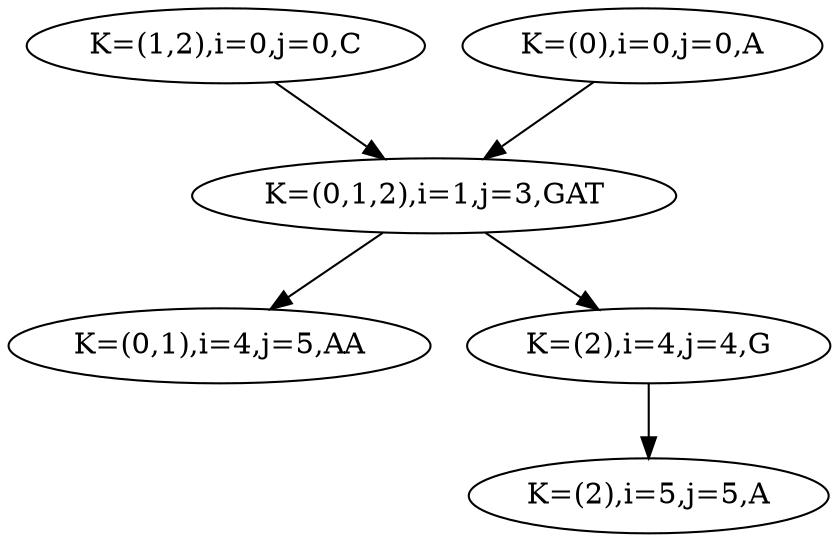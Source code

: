 digraph Pangeblock {
	"K=(1,2),i=0,j=0,C"
	"K=(0,1,2),i=1,j=3,GAT"
	"K=(0),i=0,j=0,A"
	"K=(0,1,2),i=1,j=3,GAT"
	"K=(0,1,2),i=1,j=3,GAT"
	"K=(0,1),i=4,j=5,AA"
	"K=(0,1,2),i=1,j=3,GAT"
	"K=(2),i=4,j=4,G"
	"K=(2),i=4,j=4,G"
	"K=(2),i=5,j=5,A"
	"K=(1,2),i=0,j=0,C" -> "K=(0,1,2),i=1,j=3,GAT"
	"K=(0),i=0,j=0,A" -> "K=(0,1,2),i=1,j=3,GAT"
	"K=(0,1,2),i=1,j=3,GAT" -> "K=(0,1),i=4,j=5,AA"
	"K=(0,1,2),i=1,j=3,GAT" -> "K=(2),i=4,j=4,G"
	"K=(2),i=4,j=4,G" -> "K=(2),i=5,j=5,A"
}
